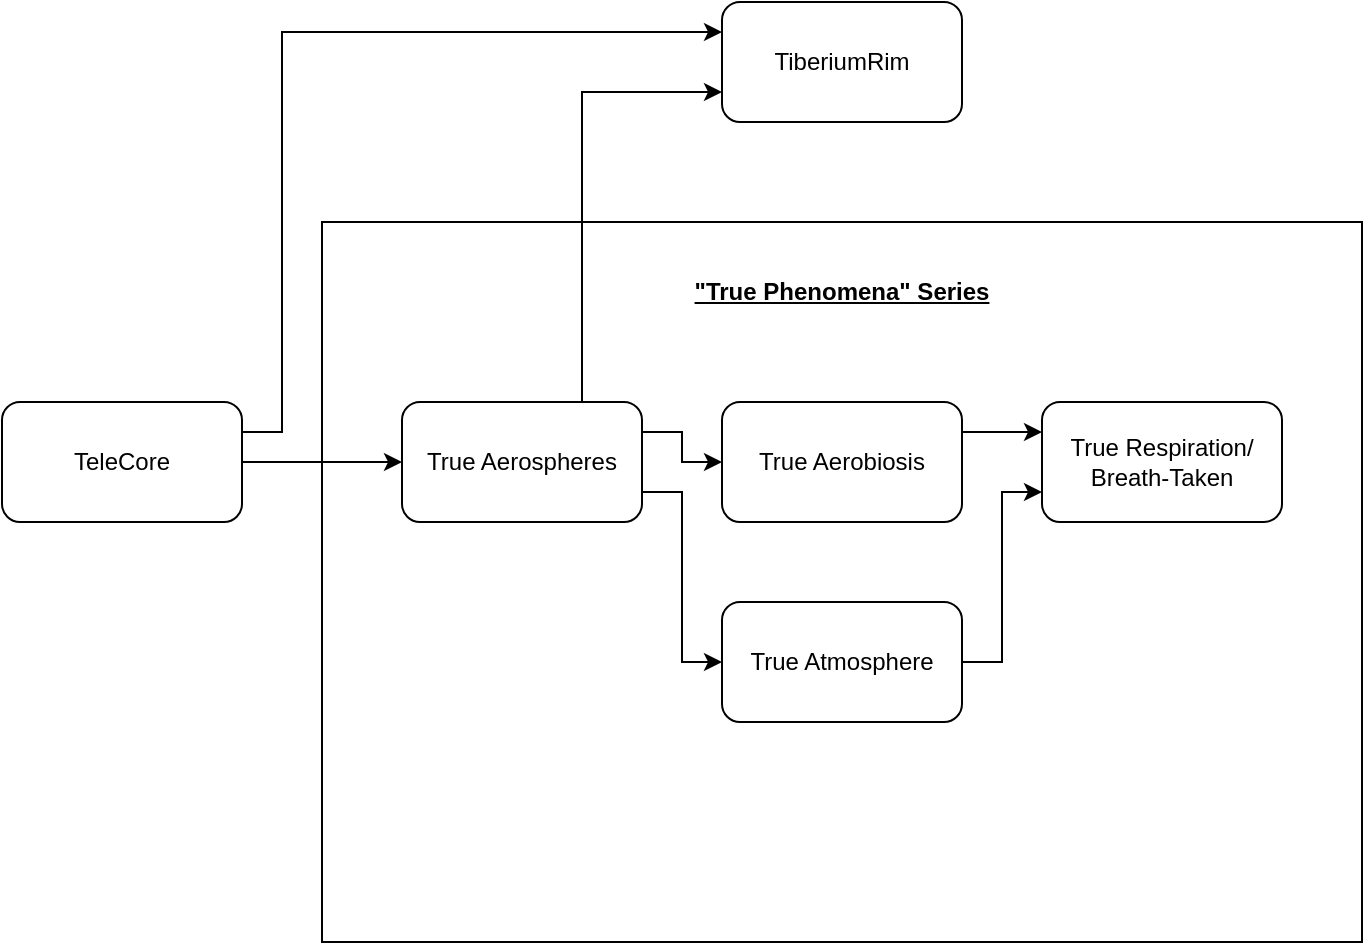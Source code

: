 <mxfile version="22.0.0" type="device">
  <diagram name="Page-1" id="vIfLpk-wMGPHIjnths0T">
    <mxGraphModel dx="1098" dy="820" grid="1" gridSize="10" guides="1" tooltips="1" connect="1" arrows="1" fold="1" page="1" pageScale="1" pageWidth="850" pageHeight="1100" math="0" shadow="0">
      <root>
        <mxCell id="0" />
        <mxCell id="1" parent="0" />
        <mxCell id="XC3dax90-63tfWxkoVBf-4" value="" style="rounded=0;whiteSpace=wrap;html=1;" vertex="1" parent="1">
          <mxGeometry x="200" y="280" width="520" height="360" as="geometry" />
        </mxCell>
        <mxCell id="XC3dax90-63tfWxkoVBf-6" style="edgeStyle=orthogonalEdgeStyle;rounded=0;orthogonalLoop=1;jettySize=auto;html=1;exitX=1;exitY=0.5;exitDx=0;exitDy=0;entryX=0;entryY=0.5;entryDx=0;entryDy=0;" edge="1" parent="1" source="XC3dax90-63tfWxkoVBf-1" target="XC3dax90-63tfWxkoVBf-2">
          <mxGeometry relative="1" as="geometry" />
        </mxCell>
        <mxCell id="XC3dax90-63tfWxkoVBf-16" style="edgeStyle=orthogonalEdgeStyle;rounded=0;orthogonalLoop=1;jettySize=auto;html=1;exitX=1;exitY=0.25;exitDx=0;exitDy=0;entryX=0;entryY=0.25;entryDx=0;entryDy=0;" edge="1" parent="1" source="XC3dax90-63tfWxkoVBf-1" target="XC3dax90-63tfWxkoVBf-15">
          <mxGeometry relative="1" as="geometry">
            <Array as="points">
              <mxPoint x="180" y="385" />
              <mxPoint x="180" y="185" />
            </Array>
          </mxGeometry>
        </mxCell>
        <mxCell id="XC3dax90-63tfWxkoVBf-1" value="TeleCore" style="rounded=1;whiteSpace=wrap;html=1;" vertex="1" parent="1">
          <mxGeometry x="40" y="370" width="120" height="60" as="geometry" />
        </mxCell>
        <mxCell id="XC3dax90-63tfWxkoVBf-11" style="edgeStyle=orthogonalEdgeStyle;rounded=0;orthogonalLoop=1;jettySize=auto;html=1;exitX=1;exitY=0.75;exitDx=0;exitDy=0;entryX=0;entryY=0.5;entryDx=0;entryDy=0;" edge="1" parent="1" source="XC3dax90-63tfWxkoVBf-2" target="XC3dax90-63tfWxkoVBf-9">
          <mxGeometry relative="1" as="geometry" />
        </mxCell>
        <mxCell id="XC3dax90-63tfWxkoVBf-14" style="edgeStyle=orthogonalEdgeStyle;rounded=0;orthogonalLoop=1;jettySize=auto;html=1;exitX=1;exitY=0.25;exitDx=0;exitDy=0;entryX=0;entryY=0.5;entryDx=0;entryDy=0;" edge="1" parent="1" source="XC3dax90-63tfWxkoVBf-2" target="XC3dax90-63tfWxkoVBf-7">
          <mxGeometry relative="1" as="geometry" />
        </mxCell>
        <mxCell id="XC3dax90-63tfWxkoVBf-17" style="edgeStyle=orthogonalEdgeStyle;rounded=0;orthogonalLoop=1;jettySize=auto;html=1;exitX=0.75;exitY=0;exitDx=0;exitDy=0;entryX=0;entryY=0.75;entryDx=0;entryDy=0;" edge="1" parent="1" source="XC3dax90-63tfWxkoVBf-2" target="XC3dax90-63tfWxkoVBf-15">
          <mxGeometry relative="1" as="geometry" />
        </mxCell>
        <mxCell id="XC3dax90-63tfWxkoVBf-2" value="True Aerospheres" style="rounded=1;whiteSpace=wrap;html=1;" vertex="1" parent="1">
          <mxGeometry x="240" y="370" width="120" height="60" as="geometry" />
        </mxCell>
        <mxCell id="XC3dax90-63tfWxkoVBf-13" style="edgeStyle=orthogonalEdgeStyle;rounded=0;orthogonalLoop=1;jettySize=auto;html=1;exitX=1;exitY=0.25;exitDx=0;exitDy=0;entryX=0;entryY=0.25;entryDx=0;entryDy=0;" edge="1" parent="1" source="XC3dax90-63tfWxkoVBf-7" target="XC3dax90-63tfWxkoVBf-8">
          <mxGeometry relative="1" as="geometry" />
        </mxCell>
        <mxCell id="XC3dax90-63tfWxkoVBf-7" value="True Aerobiosis" style="rounded=1;whiteSpace=wrap;html=1;" vertex="1" parent="1">
          <mxGeometry x="400" y="370" width="120" height="60" as="geometry" />
        </mxCell>
        <mxCell id="XC3dax90-63tfWxkoVBf-8" value="True Respiration/&lt;br&gt;Breath-Taken" style="rounded=1;whiteSpace=wrap;html=1;" vertex="1" parent="1">
          <mxGeometry x="560" y="370" width="120" height="60" as="geometry" />
        </mxCell>
        <mxCell id="XC3dax90-63tfWxkoVBf-12" style="edgeStyle=orthogonalEdgeStyle;rounded=0;orthogonalLoop=1;jettySize=auto;html=1;exitX=1;exitY=0.5;exitDx=0;exitDy=0;entryX=0;entryY=0.75;entryDx=0;entryDy=0;" edge="1" parent="1" source="XC3dax90-63tfWxkoVBf-9" target="XC3dax90-63tfWxkoVBf-8">
          <mxGeometry relative="1" as="geometry" />
        </mxCell>
        <mxCell id="XC3dax90-63tfWxkoVBf-9" value="True Atmosphere" style="rounded=1;whiteSpace=wrap;html=1;" vertex="1" parent="1">
          <mxGeometry x="400" y="470" width="120" height="60" as="geometry" />
        </mxCell>
        <mxCell id="XC3dax90-63tfWxkoVBf-15" value="TiberiumRim" style="rounded=1;whiteSpace=wrap;html=1;" vertex="1" parent="1">
          <mxGeometry x="400" y="170" width="120" height="60" as="geometry" />
        </mxCell>
        <mxCell id="XC3dax90-63tfWxkoVBf-18" value="&quot;True Phenomena&quot; Series" style="text;html=1;strokeColor=none;fillColor=none;align=center;verticalAlign=middle;whiteSpace=wrap;rounded=0;fontStyle=5" vertex="1" parent="1">
          <mxGeometry x="380" y="300" width="160" height="30" as="geometry" />
        </mxCell>
      </root>
    </mxGraphModel>
  </diagram>
</mxfile>

